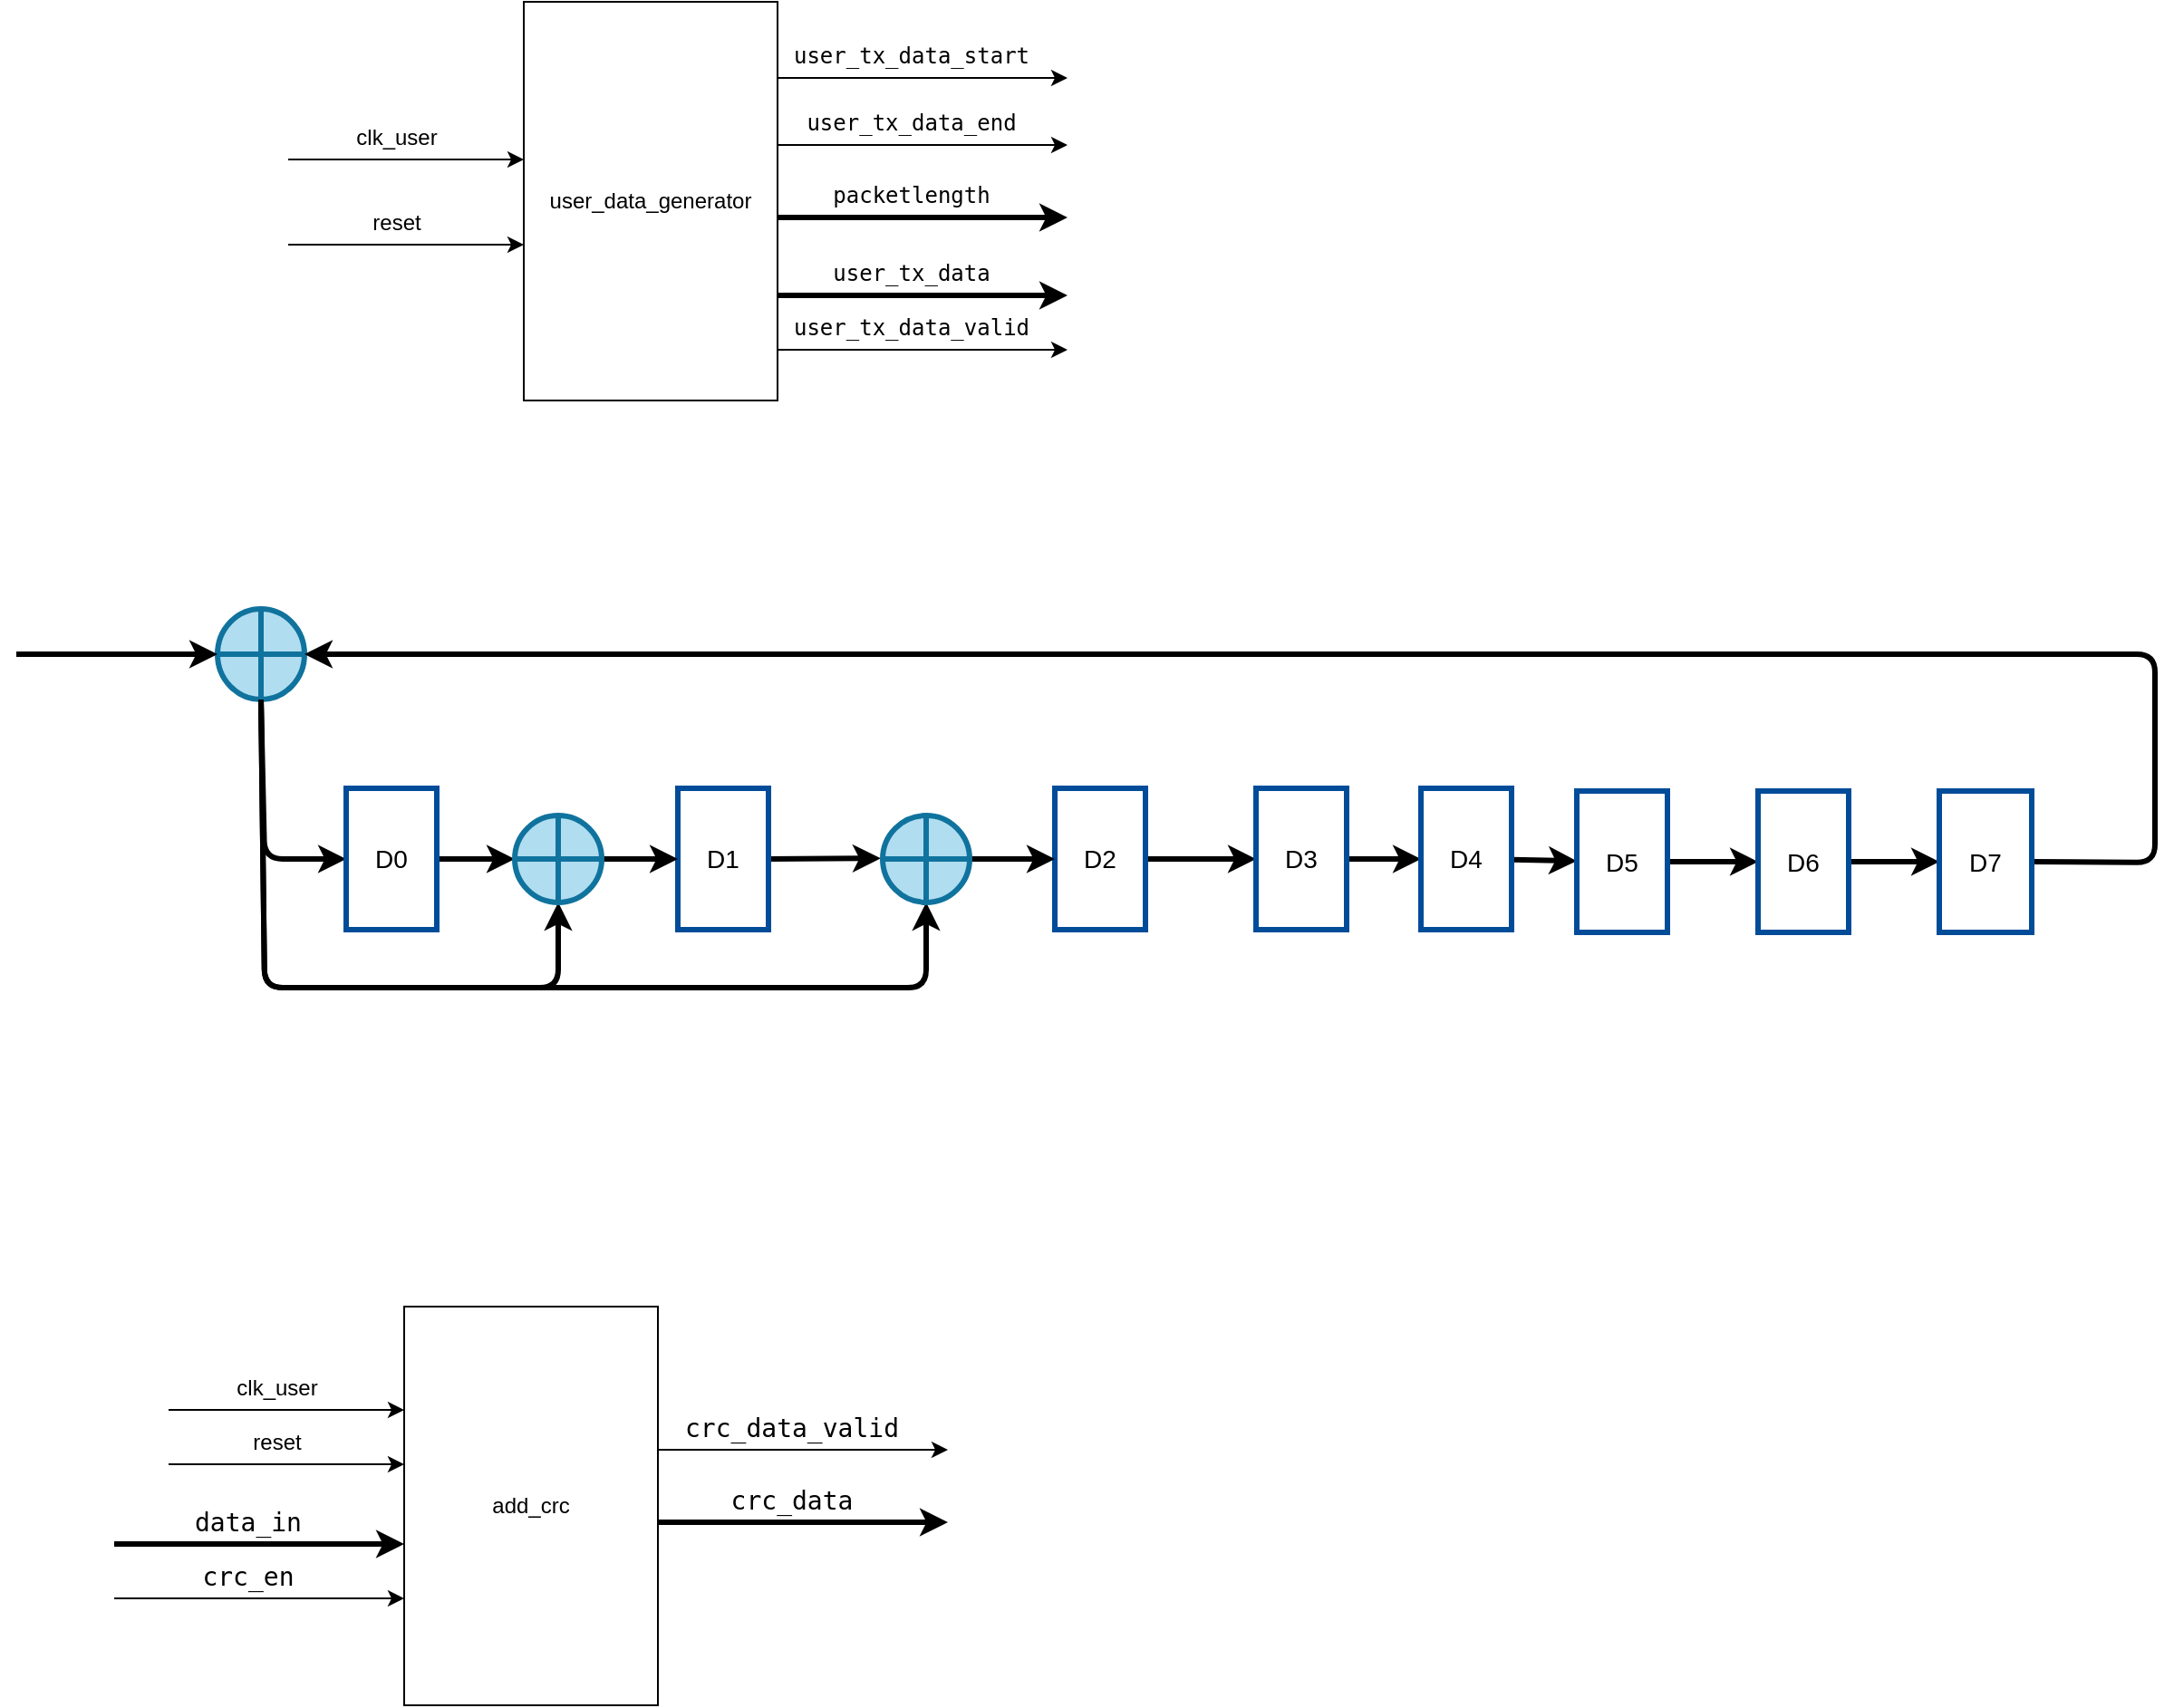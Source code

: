 <mxfile>
    <diagram id="nyjtPj7OFM1HAFx8XYWp" name="第 1 页">
        <mxGraphModel dx="2361" dy="1117" grid="0" gridSize="10" guides="1" tooltips="1" connect="1" arrows="1" fold="1" page="1" pageScale="1" pageWidth="827" pageHeight="1169" background="#ffffff" math="0" shadow="0">
            <root>
                <mxCell id="0"/>
                <mxCell id="1" parent="0"/>
                <mxCell id="3" value="&lt;font color=&quot;#000000&quot;&gt;user_data_generator&lt;/font&gt;" style="rounded=0;whiteSpace=wrap;html=1;fillColor=none;strokeColor=#000000;" parent="1" vertex="1">
                    <mxGeometry x="253" y="38" width="140" height="220" as="geometry"/>
                </mxCell>
                <mxCell id="7" value="" style="group" parent="1" vertex="1" connectable="0">
                    <mxGeometry x="123" y="98" width="130" height="30" as="geometry"/>
                </mxCell>
                <mxCell id="4" value="" style="endArrow=classic;html=1;strokeColor=#000000;" parent="7" edge="1">
                    <mxGeometry width="50" height="50" relative="1" as="geometry">
                        <mxPoint y="27" as="sourcePoint"/>
                        <mxPoint x="130" y="27" as="targetPoint"/>
                    </mxGeometry>
                </mxCell>
                <mxCell id="6" value="&lt;font color=&quot;#000000&quot;&gt;clk_user&lt;/font&gt;" style="text;html=1;strokeColor=none;fillColor=none;align=center;verticalAlign=middle;whiteSpace=wrap;rounded=0;" parent="7" vertex="1">
                    <mxGeometry x="30" width="60" height="30" as="geometry"/>
                </mxCell>
                <mxCell id="8" value="" style="group" parent="1" vertex="1" connectable="0">
                    <mxGeometry x="123" y="145" width="130" height="30" as="geometry"/>
                </mxCell>
                <mxCell id="9" value="" style="endArrow=classic;html=1;strokeColor=#000000;" parent="8" edge="1">
                    <mxGeometry width="50" height="50" relative="1" as="geometry">
                        <mxPoint y="27" as="sourcePoint"/>
                        <mxPoint x="130" y="27" as="targetPoint"/>
                    </mxGeometry>
                </mxCell>
                <mxCell id="10" value="&lt;font color=&quot;#000000&quot;&gt;reset&lt;/font&gt;" style="text;html=1;strokeColor=none;fillColor=none;align=center;verticalAlign=middle;whiteSpace=wrap;rounded=0;" parent="8" vertex="1">
                    <mxGeometry x="30" width="60" height="30" as="geometry"/>
                </mxCell>
                <mxCell id="11" value="" style="group" parent="1" vertex="1" connectable="0">
                    <mxGeometry x="393" y="53" width="160" height="30" as="geometry"/>
                </mxCell>
                <mxCell id="12" value="" style="endArrow=classic;html=1;strokeColor=#000000;" parent="11" edge="1">
                    <mxGeometry width="50" height="50" relative="1" as="geometry">
                        <mxPoint y="27" as="sourcePoint"/>
                        <mxPoint x="160" y="27" as="targetPoint"/>
                    </mxGeometry>
                </mxCell>
                <mxCell id="13" value="&lt;div style=&quot;font-family: monospace , &amp;#34;droid sans mono&amp;#34; , monospace , monospace ; line-height: 19px&quot;&gt;&lt;font color=&quot;#000000&quot; style=&quot;font-size: 12px&quot;&gt;user_tx_data_start&lt;/font&gt;&lt;/div&gt;" style="text;html=1;strokeColor=none;fillColor=none;align=center;verticalAlign=middle;whiteSpace=wrap;rounded=0;" parent="11" vertex="1">
                    <mxGeometry x="36.923" width="73.846" height="30" as="geometry"/>
                </mxCell>
                <mxCell id="14" value="" style="group" parent="1" vertex="1" connectable="0">
                    <mxGeometry x="393" y="90" width="160" height="30" as="geometry"/>
                </mxCell>
                <mxCell id="15" value="" style="endArrow=classic;html=1;strokeColor=#000000;" parent="14" edge="1">
                    <mxGeometry width="50" height="50" relative="1" as="geometry">
                        <mxPoint y="27" as="sourcePoint"/>
                        <mxPoint x="160" y="27" as="targetPoint"/>
                    </mxGeometry>
                </mxCell>
                <mxCell id="16" value="&lt;div style=&quot;font-family: monospace , &amp;#34;droid sans mono&amp;#34; , monospace , monospace ; line-height: 19px&quot;&gt;&lt;font color=&quot;#000000&quot; style=&quot;font-size: 12px&quot;&gt;user_tx_data_end&lt;/font&gt;&lt;/div&gt;" style="text;html=1;strokeColor=none;fillColor=none;align=center;verticalAlign=middle;whiteSpace=wrap;rounded=0;" parent="14" vertex="1">
                    <mxGeometry x="36.923" width="73.846" height="30" as="geometry"/>
                </mxCell>
                <mxCell id="22" value="" style="group" parent="1" vertex="1" connectable="0">
                    <mxGeometry x="393" y="130" width="160" height="30" as="geometry"/>
                </mxCell>
                <mxCell id="23" value="" style="endArrow=classic;html=1;strokeColor=#000000;strokeWidth=3;" parent="22" edge="1">
                    <mxGeometry width="50" height="50" relative="1" as="geometry">
                        <mxPoint y="27" as="sourcePoint"/>
                        <mxPoint x="160" y="27" as="targetPoint"/>
                    </mxGeometry>
                </mxCell>
                <mxCell id="24" value="&lt;div style=&quot;font-family: monospace , &amp;#34;droid sans mono&amp;#34; , monospace , monospace ; line-height: 19px&quot;&gt;&lt;font color=&quot;#000000&quot; style=&quot;font-size: 12px&quot;&gt;packetlength&lt;/font&gt;&lt;/div&gt;" style="text;html=1;strokeColor=none;fillColor=none;align=center;verticalAlign=middle;whiteSpace=wrap;rounded=0;" parent="22" vertex="1">
                    <mxGeometry x="36.923" width="73.846" height="30" as="geometry"/>
                </mxCell>
                <mxCell id="25" value="" style="group;strokeWidth=11;" parent="1" vertex="1" connectable="0">
                    <mxGeometry x="393" y="173" width="160" height="30" as="geometry"/>
                </mxCell>
                <mxCell id="26" value="" style="endArrow=classic;html=1;strokeColor=#000000;strokeWidth=3;" parent="25" edge="1">
                    <mxGeometry width="50" height="50" relative="1" as="geometry">
                        <mxPoint y="27" as="sourcePoint"/>
                        <mxPoint x="160" y="27" as="targetPoint"/>
                    </mxGeometry>
                </mxCell>
                <mxCell id="27" value="&lt;div style=&quot;font-family: monospace , &amp;#34;droid sans mono&amp;#34; , monospace , monospace ; line-height: 19px&quot;&gt;&lt;font color=&quot;#000000&quot; style=&quot;font-size: 12px&quot;&gt;user_tx_data&lt;/font&gt;&lt;/div&gt;" style="text;html=1;strokeColor=none;fillColor=none;align=center;verticalAlign=middle;whiteSpace=wrap;rounded=0;" parent="25" vertex="1">
                    <mxGeometry x="36.923" width="73.846" height="30" as="geometry"/>
                </mxCell>
                <mxCell id="28" value="" style="group" parent="1" vertex="1" connectable="0">
                    <mxGeometry x="393" y="203" width="160" height="30" as="geometry"/>
                </mxCell>
                <mxCell id="29" value="" style="endArrow=classic;html=1;strokeColor=#000000;" parent="28" edge="1">
                    <mxGeometry width="50" height="50" relative="1" as="geometry">
                        <mxPoint y="27" as="sourcePoint"/>
                        <mxPoint x="160" y="27" as="targetPoint"/>
                    </mxGeometry>
                </mxCell>
                <mxCell id="30" value="&lt;div style=&quot;font-family: monospace , &amp;#34;droid sans mono&amp;#34; , monospace , monospace ; line-height: 19px&quot;&gt;&lt;font color=&quot;#000000&quot; style=&quot;font-size: 12px&quot;&gt;user_tx_data_valid&lt;/font&gt;&lt;/div&gt;" style="text;html=1;strokeColor=none;fillColor=none;align=center;verticalAlign=middle;whiteSpace=wrap;rounded=0;" parent="28" vertex="1">
                    <mxGeometry x="36.923" width="73.846" height="30" as="geometry"/>
                </mxCell>
                <mxCell id="50" style="edgeStyle=none;html=1;exitX=0.5;exitY=1;exitDx=0;exitDy=0;entryX=0;entryY=0.5;entryDx=0;entryDy=0;fontSize=14;fontColor=#000000;strokeColor=#000000;strokeWidth=3;" parent="1" source="33" target="34" edge="1">
                    <mxGeometry relative="1" as="geometry">
                        <Array as="points">
                            <mxPoint x="110" y="511"/>
                        </Array>
                    </mxGeometry>
                </mxCell>
                <mxCell id="33" value="" style="shape=orEllipse;perimeter=ellipsePerimeter;whiteSpace=wrap;html=1;backgroundOutline=1;labelBackgroundColor=none;fontSize=12;strokeColor=#10739e;strokeWidth=3;fillColor=#b1ddf0;" parent="1" vertex="1">
                    <mxGeometry x="84" y="373" width="48" height="50" as="geometry"/>
                </mxCell>
                <mxCell id="51" style="edgeStyle=none;html=1;exitX=1;exitY=0.5;exitDx=0;exitDy=0;entryX=0;entryY=0.5;entryDx=0;entryDy=0;fontSize=14;fontColor=#000000;strokeColor=#000000;strokeWidth=3;" parent="1" source="34" target="45" edge="1">
                    <mxGeometry relative="1" as="geometry"/>
                </mxCell>
                <mxCell id="34" value="&lt;font style=&quot;font-size: 14px&quot;&gt;D0&lt;/font&gt;" style="rounded=0;whiteSpace=wrap;html=1;labelBackgroundColor=none;fontSize=12;fontColor=#000000;strokeColor=#004C99;strokeWidth=3;fillColor=none;" parent="1" vertex="1">
                    <mxGeometry x="155" y="472" width="50" height="78" as="geometry"/>
                </mxCell>
                <mxCell id="36" value="" style="endArrow=classic;html=1;fontSize=12;fontColor=#000000;strokeColor=#000000;strokeWidth=3;entryX=0;entryY=0.5;entryDx=0;entryDy=0;" parent="1" target="33" edge="1">
                    <mxGeometry width="50" height="50" relative="1" as="geometry">
                        <mxPoint x="-27" y="398" as="sourcePoint"/>
                        <mxPoint x="86" y="388.58" as="targetPoint"/>
                    </mxGeometry>
                </mxCell>
                <mxCell id="54" style="edgeStyle=none;html=1;exitX=1;exitY=0.5;exitDx=0;exitDy=0;fontSize=14;fontColor=#000000;strokeColor=#000000;strokeWidth=3;" parent="1" source="38" edge="1">
                    <mxGeometry relative="1" as="geometry">
                        <mxPoint x="449.941" y="510.588" as="targetPoint"/>
                    </mxGeometry>
                </mxCell>
                <mxCell id="38" value="&lt;font style=&quot;font-size: 14px&quot;&gt;D1&lt;/font&gt;" style="rounded=0;whiteSpace=wrap;html=1;labelBackgroundColor=none;fontSize=12;fontColor=#000000;strokeColor=#004C99;strokeWidth=3;fillColor=none;" parent="1" vertex="1">
                    <mxGeometry x="338" y="472" width="50" height="78" as="geometry"/>
                </mxCell>
                <mxCell id="58" value="" style="edgeStyle=none;html=1;fontSize=14;fontColor=#000000;strokeColor=#000000;strokeWidth=3;entryX=0;entryY=0.5;entryDx=0;entryDy=0;" parent="1" source="39" target="40" edge="1">
                    <mxGeometry relative="1" as="geometry">
                        <mxPoint x="643.0" y="509.5" as="targetPoint"/>
                    </mxGeometry>
                </mxCell>
                <mxCell id="39" value="&lt;font style=&quot;font-size: 14px&quot;&gt;D2&lt;/font&gt;" style="rounded=0;whiteSpace=wrap;html=1;labelBackgroundColor=none;fontSize=12;fontColor=#000000;strokeColor=#004C99;strokeWidth=3;fillColor=none;" parent="1" vertex="1">
                    <mxGeometry x="546" y="472" width="50" height="78" as="geometry"/>
                </mxCell>
                <mxCell id="60" value="" style="edgeStyle=none;html=1;fontSize=14;fontColor=#000000;strokeColor=#000000;strokeWidth=3;" parent="1" source="40" target="41" edge="1">
                    <mxGeometry relative="1" as="geometry"/>
                </mxCell>
                <mxCell id="40" value="&lt;font style=&quot;font-size: 14px&quot;&gt;D3&lt;/font&gt;" style="rounded=0;whiteSpace=wrap;html=1;labelBackgroundColor=none;fontSize=12;fontColor=#000000;strokeColor=#004C99;strokeWidth=3;fillColor=none;" parent="1" vertex="1">
                    <mxGeometry x="657" y="472" width="50" height="78" as="geometry"/>
                </mxCell>
                <mxCell id="61" value="" style="edgeStyle=none;html=1;fontSize=14;fontColor=#000000;strokeColor=#000000;strokeWidth=3;" parent="1" source="41" target="42" edge="1">
                    <mxGeometry relative="1" as="geometry"/>
                </mxCell>
                <mxCell id="41" value="&lt;font style=&quot;font-size: 14px&quot;&gt;D4&lt;/font&gt;" style="rounded=0;whiteSpace=wrap;html=1;labelBackgroundColor=none;fontSize=12;fontColor=#000000;strokeColor=#004C99;strokeWidth=3;fillColor=none;" parent="1" vertex="1">
                    <mxGeometry x="748" y="472" width="50" height="78" as="geometry"/>
                </mxCell>
                <mxCell id="62" value="" style="edgeStyle=none;html=1;fontSize=14;fontColor=#000000;strokeColor=#000000;strokeWidth=3;" parent="1" source="42" target="43" edge="1">
                    <mxGeometry relative="1" as="geometry"/>
                </mxCell>
                <mxCell id="42" value="&lt;font style=&quot;font-size: 14px&quot;&gt;D5&lt;/font&gt;" style="rounded=0;whiteSpace=wrap;html=1;labelBackgroundColor=none;fontSize=12;fontColor=#000000;strokeColor=#004C99;strokeWidth=3;fillColor=none;" parent="1" vertex="1">
                    <mxGeometry x="834" y="473.5" width="50" height="78" as="geometry"/>
                </mxCell>
                <mxCell id="63" value="" style="edgeStyle=none;html=1;fontSize=14;fontColor=#000000;strokeColor=#000000;strokeWidth=3;" parent="1" source="43" target="44" edge="1">
                    <mxGeometry relative="1" as="geometry"/>
                </mxCell>
                <mxCell id="43" value="&lt;font style=&quot;font-size: 14px&quot;&gt;D6&lt;/font&gt;" style="rounded=0;whiteSpace=wrap;html=1;labelBackgroundColor=none;fontSize=12;fontColor=#000000;strokeColor=#004C99;strokeWidth=3;fillColor=none;" parent="1" vertex="1">
                    <mxGeometry x="934" y="473.5" width="50" height="78" as="geometry"/>
                </mxCell>
                <mxCell id="64" style="edgeStyle=none;html=1;fontSize=14;fontColor=#000000;strokeColor=#000000;strokeWidth=3;entryX=1;entryY=0.5;entryDx=0;entryDy=0;exitX=1;exitY=0.5;exitDx=0;exitDy=0;" parent="1" source="44" target="33" edge="1">
                    <mxGeometry relative="1" as="geometry">
                        <mxPoint x="593" y="235" as="targetPoint"/>
                        <Array as="points">
                            <mxPoint x="1153" y="513"/>
                            <mxPoint x="1153" y="398"/>
                        </Array>
                    </mxGeometry>
                </mxCell>
                <mxCell id="44" value="&lt;font style=&quot;font-size: 14px&quot;&gt;D7&lt;/font&gt;" style="rounded=0;whiteSpace=wrap;html=1;labelBackgroundColor=none;fontSize=12;fontColor=#000000;strokeColor=#004C99;strokeWidth=3;fillColor=none;" parent="1" vertex="1">
                    <mxGeometry x="1034" y="473.5" width="51" height="78" as="geometry"/>
                </mxCell>
                <mxCell id="52" style="edgeStyle=none;html=1;exitX=0.5;exitY=1;exitDx=0;exitDy=0;entryX=0.5;entryY=1;entryDx=0;entryDy=0;fontSize=14;fontColor=#000000;strokeColor=#000000;strokeWidth=3;" parent="1" source="33" target="45" edge="1">
                    <mxGeometry relative="1" as="geometry">
                        <Array as="points">
                            <mxPoint x="110" y="582"/>
                            <mxPoint x="272" y="582"/>
                        </Array>
                    </mxGeometry>
                </mxCell>
                <mxCell id="53" style="edgeStyle=none;html=1;exitX=1;exitY=0.5;exitDx=0;exitDy=0;entryX=0;entryY=0.5;entryDx=0;entryDy=0;fontSize=14;fontColor=#000000;strokeColor=#000000;strokeWidth=3;" parent="1" source="45" target="38" edge="1">
                    <mxGeometry relative="1" as="geometry"/>
                </mxCell>
                <mxCell id="45" value="" style="shape=orEllipse;perimeter=ellipsePerimeter;whiteSpace=wrap;html=1;backgroundOutline=1;labelBackgroundColor=none;fontSize=12;strokeColor=#10739e;strokeWidth=3;fillColor=#b1ddf0;" parent="1" vertex="1">
                    <mxGeometry x="248" y="487" width="48" height="48" as="geometry"/>
                </mxCell>
                <mxCell id="55" style="edgeStyle=none;html=1;exitX=0.5;exitY=1;exitDx=0;exitDy=0;entryX=0.5;entryY=1;entryDx=0;entryDy=0;fontSize=14;fontColor=#000000;strokeColor=#000000;strokeWidth=3;" parent="1" source="33" target="47" edge="1">
                    <mxGeometry relative="1" as="geometry">
                        <Array as="points">
                            <mxPoint x="110" y="582"/>
                            <mxPoint x="475" y="582"/>
                        </Array>
                    </mxGeometry>
                </mxCell>
                <mxCell id="57" value="" style="edgeStyle=none;html=1;fontSize=14;fontColor=#000000;strokeColor=#000000;strokeWidth=3;" parent="1" source="47" target="39" edge="1">
                    <mxGeometry relative="1" as="geometry"/>
                </mxCell>
                <mxCell id="47" value="" style="shape=orEllipse;perimeter=ellipsePerimeter;whiteSpace=wrap;html=1;backgroundOutline=1;labelBackgroundColor=none;fontSize=12;strokeColor=#10739e;strokeWidth=3;fillColor=#b1ddf0;" parent="1" vertex="1">
                    <mxGeometry x="451" y="487" width="48" height="48" as="geometry"/>
                </mxCell>
                <mxCell id="65" value="&lt;font color=&quot;#000000&quot;&gt;add_crc&lt;/font&gt;" style="rounded=0;whiteSpace=wrap;html=1;fillColor=none;strokeColor=#000000;" parent="1" vertex="1">
                    <mxGeometry x="187" y="758" width="140" height="220" as="geometry"/>
                </mxCell>
                <mxCell id="66" value="" style="group" parent="1" vertex="1" connectable="0">
                    <mxGeometry x="57" y="788" width="130" height="30" as="geometry"/>
                </mxCell>
                <mxCell id="67" value="" style="endArrow=classic;html=1;strokeColor=#000000;" parent="66" edge="1">
                    <mxGeometry width="50" height="50" relative="1" as="geometry">
                        <mxPoint y="27" as="sourcePoint"/>
                        <mxPoint x="130" y="27" as="targetPoint"/>
                    </mxGeometry>
                </mxCell>
                <mxCell id="68" value="&lt;font color=&quot;#000000&quot;&gt;clk_user&lt;/font&gt;" style="text;html=1;strokeColor=none;fillColor=none;align=center;verticalAlign=middle;whiteSpace=wrap;rounded=0;" parent="66" vertex="1">
                    <mxGeometry x="30" width="60" height="30" as="geometry"/>
                </mxCell>
                <mxCell id="69" value="" style="group" parent="1" vertex="1" connectable="0">
                    <mxGeometry x="57" y="818" width="130" height="30" as="geometry"/>
                </mxCell>
                <mxCell id="70" value="" style="endArrow=classic;html=1;strokeColor=#000000;" parent="69" edge="1">
                    <mxGeometry width="50" height="50" relative="1" as="geometry">
                        <mxPoint y="27" as="sourcePoint"/>
                        <mxPoint x="130" y="27" as="targetPoint"/>
                    </mxGeometry>
                </mxCell>
                <mxCell id="71" value="&lt;font color=&quot;#000000&quot;&gt;reset&lt;/font&gt;" style="text;html=1;strokeColor=none;fillColor=none;align=center;verticalAlign=middle;whiteSpace=wrap;rounded=0;" parent="69" vertex="1">
                    <mxGeometry x="30" width="60" height="30" as="geometry"/>
                </mxCell>
                <mxCell id="75" value="" style="group" parent="1" vertex="1" connectable="0">
                    <mxGeometry x="327" y="810" width="160" height="30" as="geometry"/>
                </mxCell>
                <mxCell id="76" value="" style="endArrow=classic;html=1;strokeColor=#000000;" parent="75" edge="1">
                    <mxGeometry width="50" height="50" relative="1" as="geometry">
                        <mxPoint y="27" as="sourcePoint"/>
                        <mxPoint x="160" y="27" as="targetPoint"/>
                    </mxGeometry>
                </mxCell>
                <mxCell id="77" value="&lt;div style=&quot;font-family: monospace , &amp;#34;droid sans mono&amp;#34; , monospace , monospace ; line-height: 19px&quot;&gt;&lt;div style=&quot;font-family: monospace , &amp;#34;droid sans mono&amp;#34; , monospace , monospace ; font-size: 14px ; line-height: 19px&quot;&gt;&lt;font color=&quot;#000000&quot;&gt;crc_data_valid&lt;/font&gt;&lt;/div&gt;&lt;/div&gt;" style="text;html=1;strokeColor=none;fillColor=none;align=center;verticalAlign=middle;whiteSpace=wrap;rounded=0;" parent="75" vertex="1">
                    <mxGeometry x="36.923" width="73.846" height="30" as="geometry"/>
                </mxCell>
                <mxCell id="78" value="" style="group" parent="1" vertex="1" connectable="0">
                    <mxGeometry x="327" y="850" width="160" height="30" as="geometry"/>
                </mxCell>
                <mxCell id="79" value="" style="endArrow=classic;html=1;strokeColor=#000000;strokeWidth=3;" parent="78" edge="1">
                    <mxGeometry width="50" height="50" relative="1" as="geometry">
                        <mxPoint y="27" as="sourcePoint"/>
                        <mxPoint x="160" y="27" as="targetPoint"/>
                    </mxGeometry>
                </mxCell>
                <mxCell id="80" value="&lt;div style=&quot;font-family: monospace , &amp;#34;droid sans mono&amp;#34; , monospace , monospace ; line-height: 19px&quot;&gt;&lt;div style=&quot;font-family: monospace , &amp;#34;droid sans mono&amp;#34; , monospace , monospace ; font-size: 14px ; line-height: 19px&quot;&gt;&lt;font color=&quot;#000000&quot;&gt;crc_data&lt;/font&gt;&lt;/div&gt;&lt;/div&gt;" style="text;html=1;strokeColor=none;fillColor=none;align=center;verticalAlign=middle;whiteSpace=wrap;rounded=0;" parent="78" vertex="1">
                    <mxGeometry x="36.923" width="73.846" height="30" as="geometry"/>
                </mxCell>
                <mxCell id="81" value="" style="group;strokeWidth=11;" parent="1" vertex="1" connectable="0">
                    <mxGeometry x="27" y="862" width="160" height="30" as="geometry"/>
                </mxCell>
                <mxCell id="82" value="" style="endArrow=classic;html=1;strokeColor=#000000;strokeWidth=3;" parent="81" edge="1">
                    <mxGeometry width="50" height="50" relative="1" as="geometry">
                        <mxPoint y="27" as="sourcePoint"/>
                        <mxPoint x="160" y="27" as="targetPoint"/>
                    </mxGeometry>
                </mxCell>
                <mxCell id="83" value="&lt;div style=&quot;font-family: monospace , &amp;#34;droid sans mono&amp;#34; , monospace , monospace ; line-height: 19px&quot;&gt;&lt;div style=&quot;font-family: monospace , &amp;#34;droid sans mono&amp;#34; , monospace , monospace ; font-size: 14px ; line-height: 19px&quot;&gt;&lt;font color=&quot;#000000&quot;&gt;data_in&lt;/font&gt;&lt;/div&gt;&lt;/div&gt;" style="text;html=1;strokeColor=none;fillColor=none;align=center;verticalAlign=middle;whiteSpace=wrap;rounded=0;" parent="81" vertex="1">
                    <mxGeometry x="36.923" width="73.846" height="30" as="geometry"/>
                </mxCell>
                <mxCell id="84" value="" style="group" parent="1" vertex="1" connectable="0">
                    <mxGeometry x="27" y="892" width="160" height="30" as="geometry"/>
                </mxCell>
                <mxCell id="85" value="" style="endArrow=classic;html=1;strokeColor=#000000;" parent="84" edge="1">
                    <mxGeometry width="50" height="50" relative="1" as="geometry">
                        <mxPoint y="27" as="sourcePoint"/>
                        <mxPoint x="160" y="27" as="targetPoint"/>
                    </mxGeometry>
                </mxCell>
                <mxCell id="86" value="&lt;div style=&quot;font-family: monospace , &amp;#34;droid sans mono&amp;#34; , monospace , monospace ; line-height: 19px&quot;&gt;&lt;div style=&quot;font-family: monospace , &amp;#34;droid sans mono&amp;#34; , monospace , monospace ; font-size: 14px ; line-height: 19px&quot;&gt;&lt;font color=&quot;#000000&quot;&gt;crc_en&lt;/font&gt;&lt;/div&gt;&lt;/div&gt;" style="text;html=1;strokeColor=none;fillColor=none;align=center;verticalAlign=middle;whiteSpace=wrap;rounded=0;" parent="84" vertex="1">
                    <mxGeometry x="36.923" width="73.846" height="30" as="geometry"/>
                </mxCell>
            </root>
        </mxGraphModel>
    </diagram>
</mxfile>
